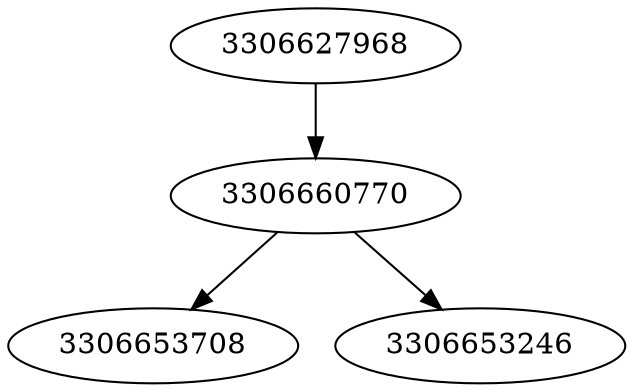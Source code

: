 strict digraph  {
3306627968;
3306660770;
3306653708;
3306653246;
3306627968 -> 3306660770;
3306660770 -> 3306653246;
3306660770 -> 3306653708;
}
